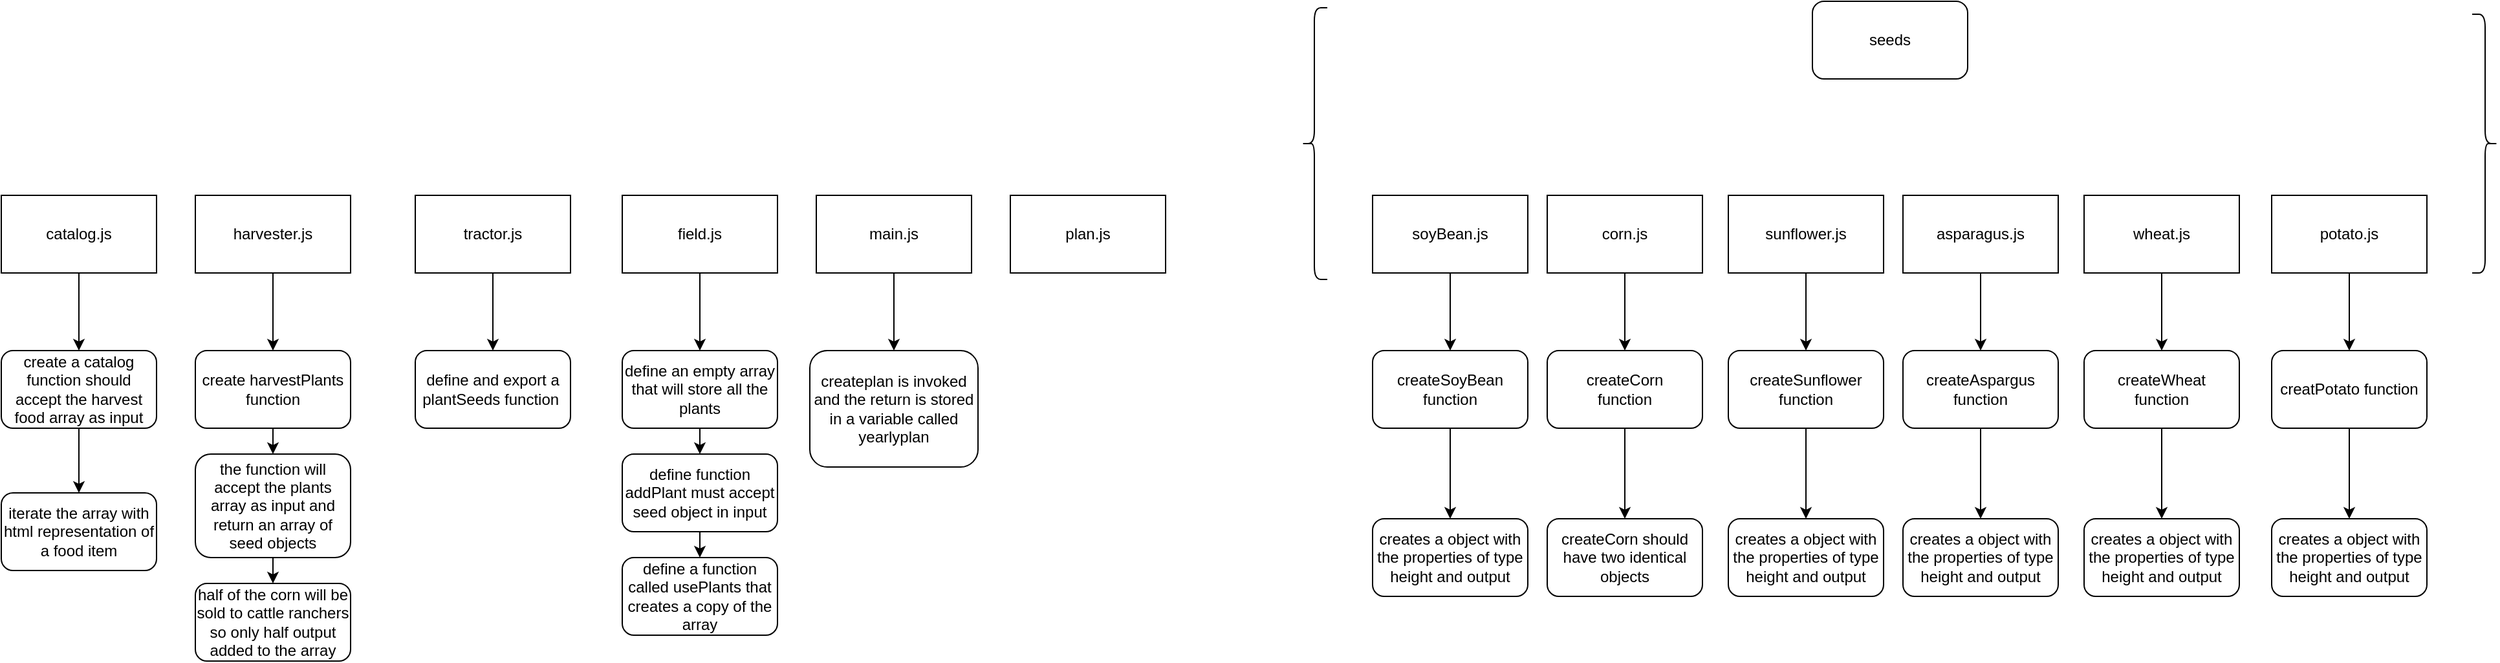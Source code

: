 <mxfile>
    <diagram id="05doUx2PXkNjTUam5nD5" name="Page-1">
        <mxGraphModel dx="2847" dy="2200" grid="1" gridSize="10" guides="1" tooltips="1" connect="1" arrows="1" fold="1" page="1" pageScale="1" pageWidth="850" pageHeight="1100" math="0" shadow="0">
            <root>
                <mxCell id="0"/>
                <mxCell id="1" parent="0"/>
                <mxCell id="nMAUGsnpo5108-Vg_hIt-11" style="edgeStyle=none;html=1;exitX=0.5;exitY=1;exitDx=0;exitDy=0;" edge="1" parent="1" source="nMAUGsnpo5108-Vg_hIt-4" target="nMAUGsnpo5108-Vg_hIt-9">
                    <mxGeometry relative="1" as="geometry"/>
                </mxCell>
                <mxCell id="nMAUGsnpo5108-Vg_hIt-4" value="main.js" style="rounded=0;whiteSpace=wrap;html=1;" vertex="1" parent="1">
                    <mxGeometry x="30" y="40" width="120" height="60" as="geometry"/>
                </mxCell>
                <mxCell id="nMAUGsnpo5108-Vg_hIt-5" value="plan.js" style="rounded=0;whiteSpace=wrap;html=1;" vertex="1" parent="1">
                    <mxGeometry x="180" y="40" width="120" height="60" as="geometry"/>
                </mxCell>
                <mxCell id="nMAUGsnpo5108-Vg_hIt-9" value="createplan is invoked and the return is stored in a variable called yearlyplan" style="rounded=1;whiteSpace=wrap;html=1;" vertex="1" parent="1">
                    <mxGeometry x="25" y="160" width="130" height="90" as="geometry"/>
                </mxCell>
                <mxCell id="w7bY9jyqoJM6l1bvVvRw-9" value="seeds" style="rounded=1;whiteSpace=wrap;html=1;" vertex="1" parent="1">
                    <mxGeometry x="800" y="-110" width="120" height="60" as="geometry"/>
                </mxCell>
                <mxCell id="18" style="edgeStyle=none;html=1;exitX=0.5;exitY=1;exitDx=0;exitDy=0;entryX=0.5;entryY=0;entryDx=0;entryDy=0;" edge="1" parent="1" source="nMAUGsnpo5108-Vg_hIt-15" target="nMAUGsnpo5108-Vg_hIt-24">
                    <mxGeometry relative="1" as="geometry"/>
                </mxCell>
                <mxCell id="nMAUGsnpo5108-Vg_hIt-15" value="corn.js" style="rounded=0;whiteSpace=wrap;html=1;" vertex="1" parent="1">
                    <mxGeometry x="595" y="40" width="120" height="60" as="geometry"/>
                </mxCell>
                <mxCell id="nMAUGsnpo5108-Vg_hIt-23" style="edgeStyle=none;html=1;exitX=0.5;exitY=1;exitDx=0;exitDy=0;entryX=0.5;entryY=0;entryDx=0;entryDy=0;" edge="1" parent="1" source="nMAUGsnpo5108-Vg_hIt-16" target="nMAUGsnpo5108-Vg_hIt-22">
                    <mxGeometry relative="1" as="geometry"/>
                </mxCell>
                <mxCell id="nMAUGsnpo5108-Vg_hIt-16" value="soyBean.js" style="rounded=0;whiteSpace=wrap;html=1;" vertex="1" parent="1">
                    <mxGeometry x="460" y="40" width="120" height="60" as="geometry"/>
                </mxCell>
                <mxCell id="17" style="edgeStyle=none;html=1;exitX=0.5;exitY=1;exitDx=0;exitDy=0;entryX=0.5;entryY=0;entryDx=0;entryDy=0;" edge="1" parent="1" source="w7bY9jyqoJM6l1bvVvRw-10" target="nMAUGsnpo5108-Vg_hIt-25">
                    <mxGeometry relative="1" as="geometry"/>
                </mxCell>
                <mxCell id="w7bY9jyqoJM6l1bvVvRw-10" value="sunflower.js" style="rounded=0;whiteSpace=wrap;html=1;" vertex="1" parent="1">
                    <mxGeometry x="735" y="40" width="120" height="60" as="geometry"/>
                </mxCell>
                <mxCell id="20" style="edgeStyle=none;html=1;exitX=0.5;exitY=1;exitDx=0;exitDy=0;entryX=0.5;entryY=0;entryDx=0;entryDy=0;" edge="1" parent="1" source="w7bY9jyqoJM6l1bvVvRw-11" target="16">
                    <mxGeometry relative="1" as="geometry"/>
                </mxCell>
                <mxCell id="w7bY9jyqoJM6l1bvVvRw-11" value="wheat.js" style="rounded=0;whiteSpace=wrap;html=1;" vertex="1" parent="1">
                    <mxGeometry x="1010" y="40" width="120" height="60" as="geometry"/>
                </mxCell>
                <mxCell id="19" style="edgeStyle=none;html=1;exitX=0.5;exitY=1;exitDx=0;exitDy=0;entryX=0.5;entryY=0;entryDx=0;entryDy=0;" edge="1" parent="1" source="nMAUGsnpo5108-Vg_hIt-17" target="12">
                    <mxGeometry relative="1" as="geometry"/>
                </mxCell>
                <mxCell id="nMAUGsnpo5108-Vg_hIt-17" value="asparagus.js" style="rounded=0;whiteSpace=wrap;html=1;" vertex="1" parent="1">
                    <mxGeometry x="870" y="40" width="120" height="60" as="geometry"/>
                </mxCell>
                <mxCell id="15" style="edgeStyle=none;html=1;exitX=0.5;exitY=1;exitDx=0;exitDy=0;" edge="1" parent="1" source="nMAUGsnpo5108-Vg_hIt-18" target="14">
                    <mxGeometry relative="1" as="geometry"/>
                </mxCell>
                <mxCell id="nMAUGsnpo5108-Vg_hIt-18" value="potato.js" style="rounded=0;whiteSpace=wrap;html=1;" vertex="1" parent="1">
                    <mxGeometry x="1155" y="40" width="120" height="60" as="geometry"/>
                </mxCell>
                <mxCell id="9" value="" style="shape=curlyBracket;whiteSpace=wrap;html=1;rounded=1;labelPosition=left;verticalLabelPosition=middle;align=right;verticalAlign=middle;" vertex="1" parent="1">
                    <mxGeometry x="405" y="-105" width="20" height="210" as="geometry"/>
                </mxCell>
                <mxCell id="10" value="" style="shape=curlyBracket;whiteSpace=wrap;html=1;rounded=1;flipH=1;labelPosition=right;verticalLabelPosition=middle;align=left;verticalAlign=middle;" vertex="1" parent="1">
                    <mxGeometry x="1310" y="-100" width="20" height="200" as="geometry"/>
                </mxCell>
                <mxCell id="nMAUGsnpo5108-Vg_hIt-37" style="edgeStyle=none;html=1;exitX=0.5;exitY=1;exitDx=0;exitDy=0;entryX=0.5;entryY=0;entryDx=0;entryDy=0;" edge="1" parent="1" source="nMAUGsnpo5108-Vg_hIt-20" target="nMAUGsnpo5108-Vg_hIt-36">
                    <mxGeometry relative="1" as="geometry"/>
                </mxCell>
                <mxCell id="nMAUGsnpo5108-Vg_hIt-20" value="field.js" style="rounded=0;whiteSpace=wrap;html=1;" vertex="1" parent="1">
                    <mxGeometry x="-120" y="40" width="120" height="60" as="geometry"/>
                </mxCell>
                <mxCell id="nMAUGsnpo5108-Vg_hIt-28" style="edgeStyle=none;html=1;exitX=0.5;exitY=1;exitDx=0;exitDy=0;entryX=0.5;entryY=0;entryDx=0;entryDy=0;" edge="1" parent="1" source="nMAUGsnpo5108-Vg_hIt-22" target="nMAUGsnpo5108-Vg_hIt-31">
                    <mxGeometry relative="1" as="geometry"/>
                </mxCell>
                <mxCell id="nMAUGsnpo5108-Vg_hIt-22" value="createSoyBean function" style="rounded=1;whiteSpace=wrap;html=1;" vertex="1" parent="1">
                    <mxGeometry x="460" y="160" width="120" height="60" as="geometry"/>
                </mxCell>
                <mxCell id="25" style="edgeStyle=none;html=1;exitX=0.5;exitY=1;exitDx=0;exitDy=0;" edge="1" parent="1" source="12" target="nMAUGsnpo5108-Vg_hIt-33">
                    <mxGeometry relative="1" as="geometry"/>
                </mxCell>
                <mxCell id="12" value="createAspargus&lt;br&gt;function" style="rounded=1;whiteSpace=wrap;html=1;" vertex="1" parent="1">
                    <mxGeometry x="870" y="160" width="120" height="60" as="geometry"/>
                </mxCell>
                <mxCell id="23" style="edgeStyle=none;html=1;exitX=0.5;exitY=1;exitDx=0;exitDy=0;entryX=0.5;entryY=0;entryDx=0;entryDy=0;" edge="1" parent="1" source="nMAUGsnpo5108-Vg_hIt-24" target="22">
                    <mxGeometry relative="1" as="geometry"/>
                </mxCell>
                <mxCell id="nMAUGsnpo5108-Vg_hIt-24" value="createCorn&lt;br&gt;function" style="rounded=1;whiteSpace=wrap;html=1;" vertex="1" parent="1">
                    <mxGeometry x="595" y="160" width="120" height="60" as="geometry"/>
                </mxCell>
                <mxCell id="nMAUGsnpo5108-Vg_hIt-35" value="" style="edgeStyle=none;html=1;" edge="1" parent="1" source="14" target="nMAUGsnpo5108-Vg_hIt-34">
                    <mxGeometry relative="1" as="geometry"/>
                </mxCell>
                <mxCell id="14" value="creatPotato function" style="rounded=1;whiteSpace=wrap;html=1;" vertex="1" parent="1">
                    <mxGeometry x="1155" y="160" width="120" height="60" as="geometry"/>
                </mxCell>
                <mxCell id="24" style="edgeStyle=none;html=1;exitX=0.5;exitY=1;exitDx=0;exitDy=0;" edge="1" parent="1" source="nMAUGsnpo5108-Vg_hIt-25" target="nMAUGsnpo5108-Vg_hIt-32">
                    <mxGeometry relative="1" as="geometry"/>
                </mxCell>
                <mxCell id="nMAUGsnpo5108-Vg_hIt-25" value="createSunflower&lt;br&gt;function" style="rounded=1;whiteSpace=wrap;html=1;" vertex="1" parent="1">
                    <mxGeometry x="735" y="160" width="120" height="60" as="geometry"/>
                </mxCell>
                <mxCell id="nMAUGsnpo5108-Vg_hIt-31" value="creates a object with the properties of type height and output" style="rounded=1;whiteSpace=wrap;html=1;" vertex="1" parent="1">
                    <mxGeometry x="460" y="290" width="120" height="60" as="geometry"/>
                </mxCell>
                <mxCell id="26" style="edgeStyle=none;html=1;exitX=0.5;exitY=1;exitDx=0;exitDy=0;" edge="1" parent="1" source="16" target="nMAUGsnpo5108-Vg_hIt-29">
                    <mxGeometry relative="1" as="geometry"/>
                </mxCell>
                <mxCell id="16" value="createWheat&lt;br&gt;function" style="rounded=1;whiteSpace=wrap;html=1;" vertex="1" parent="1">
                    <mxGeometry x="1010" y="160" width="120" height="60" as="geometry"/>
                </mxCell>
                <mxCell id="nMAUGsnpo5108-Vg_hIt-29" value="creates a object with the properties of type height and output" style="rounded=1;whiteSpace=wrap;html=1;" vertex="1" parent="1">
                    <mxGeometry x="1010" y="290" width="120" height="60" as="geometry"/>
                </mxCell>
                <mxCell id="22" value="createCorn should have two identical objects" style="rounded=1;whiteSpace=wrap;html=1;" vertex="1" parent="1">
                    <mxGeometry x="595" y="290" width="120" height="60" as="geometry"/>
                </mxCell>
                <mxCell id="nMAUGsnpo5108-Vg_hIt-32" value="creates a object with the properties of type height and output" style="rounded=1;whiteSpace=wrap;html=1;" vertex="1" parent="1">
                    <mxGeometry x="735" y="290" width="120" height="60" as="geometry"/>
                </mxCell>
                <mxCell id="nMAUGsnpo5108-Vg_hIt-33" value="creates a object with the properties of type height and output" style="rounded=1;whiteSpace=wrap;html=1;" vertex="1" parent="1">
                    <mxGeometry x="870" y="290" width="120" height="60" as="geometry"/>
                </mxCell>
                <mxCell id="nMAUGsnpo5108-Vg_hIt-34" value="creates a object with the properties of type height and output" style="rounded=1;whiteSpace=wrap;html=1;" vertex="1" parent="1">
                    <mxGeometry x="1155" y="290" width="120" height="60" as="geometry"/>
                </mxCell>
                <mxCell id="nMAUGsnpo5108-Vg_hIt-39" style="edgeStyle=none;html=1;exitX=0.5;exitY=1;exitDx=0;exitDy=0;entryX=0.5;entryY=0;entryDx=0;entryDy=0;" edge="1" parent="1" source="nMAUGsnpo5108-Vg_hIt-36" target="27">
                    <mxGeometry relative="1" as="geometry"/>
                </mxCell>
                <mxCell id="nMAUGsnpo5108-Vg_hIt-36" value="define an empty array that will store all the plants" style="rounded=1;whiteSpace=wrap;html=1;" vertex="1" parent="1">
                    <mxGeometry x="-120" y="160" width="120" height="60" as="geometry"/>
                </mxCell>
                <mxCell id="nMAUGsnpo5108-Vg_hIt-40" style="edgeStyle=none;html=1;exitX=0.5;exitY=1;exitDx=0;exitDy=0;entryX=0.5;entryY=0;entryDx=0;entryDy=0;" edge="1" parent="1" source="27" target="nMAUGsnpo5108-Vg_hIt-38">
                    <mxGeometry relative="1" as="geometry"/>
                </mxCell>
                <mxCell id="27" value="define function addPlant must accept seed object in input" style="rounded=1;whiteSpace=wrap;html=1;" vertex="1" parent="1">
                    <mxGeometry x="-120" y="240" width="120" height="60" as="geometry"/>
                </mxCell>
                <mxCell id="nMAUGsnpo5108-Vg_hIt-38" value="define a function called usePlants that creates a copy of the array" style="rounded=1;whiteSpace=wrap;html=1;" vertex="1" parent="1">
                    <mxGeometry x="-120" y="320" width="120" height="60" as="geometry"/>
                </mxCell>
                <mxCell id="30" style="edgeStyle=none;html=1;exitX=0.5;exitY=1;exitDx=0;exitDy=0;entryX=0.5;entryY=0;entryDx=0;entryDy=0;" edge="1" parent="1" source="nMAUGsnpo5108-Vg_hIt-41" target="nMAUGsnpo5108-Vg_hIt-42">
                    <mxGeometry relative="1" as="geometry"/>
                </mxCell>
                <mxCell id="nMAUGsnpo5108-Vg_hIt-41" value="tractor.js" style="rounded=0;whiteSpace=wrap;html=1;" vertex="1" parent="1">
                    <mxGeometry x="-280" y="40" width="120" height="60" as="geometry"/>
                </mxCell>
                <mxCell id="nMAUGsnpo5108-Vg_hIt-42" value="define and export a plantSeeds function&amp;nbsp;" style="rounded=1;whiteSpace=wrap;html=1;" vertex="1" parent="1">
                    <mxGeometry x="-280" y="160" width="120" height="60" as="geometry"/>
                </mxCell>
                <mxCell id="nMAUGsnpo5108-Vg_hIt-45" style="edgeStyle=none;html=1;exitX=0.5;exitY=1;exitDx=0;exitDy=0;entryX=0.5;entryY=0;entryDx=0;entryDy=0;" edge="1" parent="1" source="31" target="nMAUGsnpo5108-Vg_hIt-43">
                    <mxGeometry relative="1" as="geometry"/>
                </mxCell>
                <mxCell id="31" value="harvester.js" style="rounded=0;whiteSpace=wrap;html=1;" vertex="1" parent="1">
                    <mxGeometry x="-450" y="40" width="120" height="60" as="geometry"/>
                </mxCell>
                <mxCell id="nMAUGsnpo5108-Vg_hIt-46" style="edgeStyle=none;html=1;exitX=0.5;exitY=1;exitDx=0;exitDy=0;entryX=0.5;entryY=0;entryDx=0;entryDy=0;" edge="1" parent="1" source="nMAUGsnpo5108-Vg_hIt-43" target="nMAUGsnpo5108-Vg_hIt-44">
                    <mxGeometry relative="1" as="geometry"/>
                </mxCell>
                <mxCell id="nMAUGsnpo5108-Vg_hIt-43" value="create harvestPlants function" style="rounded=1;whiteSpace=wrap;html=1;" vertex="1" parent="1">
                    <mxGeometry x="-450" y="160" width="120" height="60" as="geometry"/>
                </mxCell>
                <mxCell id="nMAUGsnpo5108-Vg_hIt-47" style="edgeStyle=none;html=1;exitX=0.5;exitY=1;exitDx=0;exitDy=0;entryX=0.5;entryY=0;entryDx=0;entryDy=0;" edge="1" parent="1" source="nMAUGsnpo5108-Vg_hIt-44" target="32">
                    <mxGeometry relative="1" as="geometry"/>
                </mxCell>
                <mxCell id="nMAUGsnpo5108-Vg_hIt-44" value="the function will accept the plants array as input and return an array of seed objects" style="rounded=1;whiteSpace=wrap;html=1;" vertex="1" parent="1">
                    <mxGeometry x="-450" y="240" width="120" height="80" as="geometry"/>
                </mxCell>
                <mxCell id="32" value="half of the corn will be sold to cattle ranchers so only half output added to the array" style="rounded=1;whiteSpace=wrap;html=1;" vertex="1" parent="1">
                    <mxGeometry x="-450" y="340" width="120" height="60" as="geometry"/>
                </mxCell>
                <mxCell id="nMAUGsnpo5108-Vg_hIt-49" style="edgeStyle=none;html=1;exitX=0.5;exitY=1;exitDx=0;exitDy=0;entryX=0.5;entryY=0;entryDx=0;entryDy=0;" edge="1" parent="1" source="33" target="nMAUGsnpo5108-Vg_hIt-48">
                    <mxGeometry relative="1" as="geometry"/>
                </mxCell>
                <mxCell id="33" value="catalog.js" style="rounded=0;whiteSpace=wrap;html=1;" vertex="1" parent="1">
                    <mxGeometry x="-600" y="40" width="120" height="60" as="geometry"/>
                </mxCell>
                <mxCell id="nMAUGsnpo5108-Vg_hIt-50" style="edgeStyle=none;html=1;exitX=0.5;exitY=1;exitDx=0;exitDy=0;entryX=0.5;entryY=0;entryDx=0;entryDy=0;" edge="1" parent="1" source="nMAUGsnpo5108-Vg_hIt-48" target="34">
                    <mxGeometry relative="1" as="geometry"/>
                </mxCell>
                <mxCell id="nMAUGsnpo5108-Vg_hIt-48" value="create a catalog function should accept the harvest food array as input" style="rounded=1;whiteSpace=wrap;html=1;" vertex="1" parent="1">
                    <mxGeometry x="-600" y="160" width="120" height="60" as="geometry"/>
                </mxCell>
                <mxCell id="34" value="iterate the array with html representation of a food item" style="rounded=1;whiteSpace=wrap;html=1;" vertex="1" parent="1">
                    <mxGeometry x="-600" y="270" width="120" height="60" as="geometry"/>
                </mxCell>
            </root>
        </mxGraphModel>
    </diagram>
</mxfile>